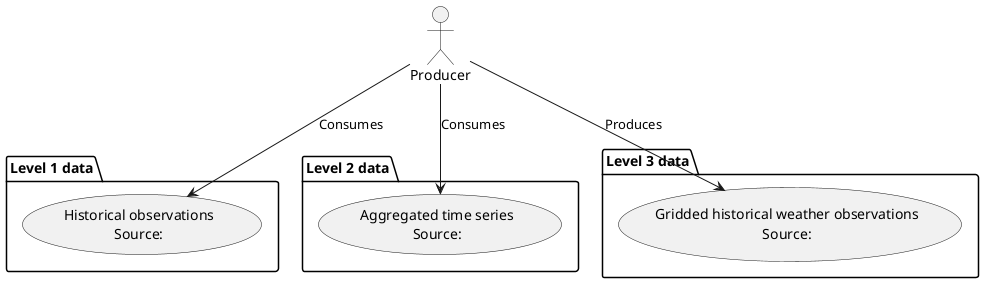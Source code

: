 @startuml

package "Level 1 data" as L1 {
  (Historical observations\nSource:) as (CD1)
}
package "Level 2 data" as L2 {
  (Aggregated time series\nSource:) as (CD2)
}
package "Level 3 data" as L3 {
  (Gridded historical weather observations\nSource:) as (CD3)
}

actor "Producer" as Producer

Producer --> (CD1) : Consumes
Producer --> (CD2) : Consumes
Producer --> (CD3) : Produces

@enduml
